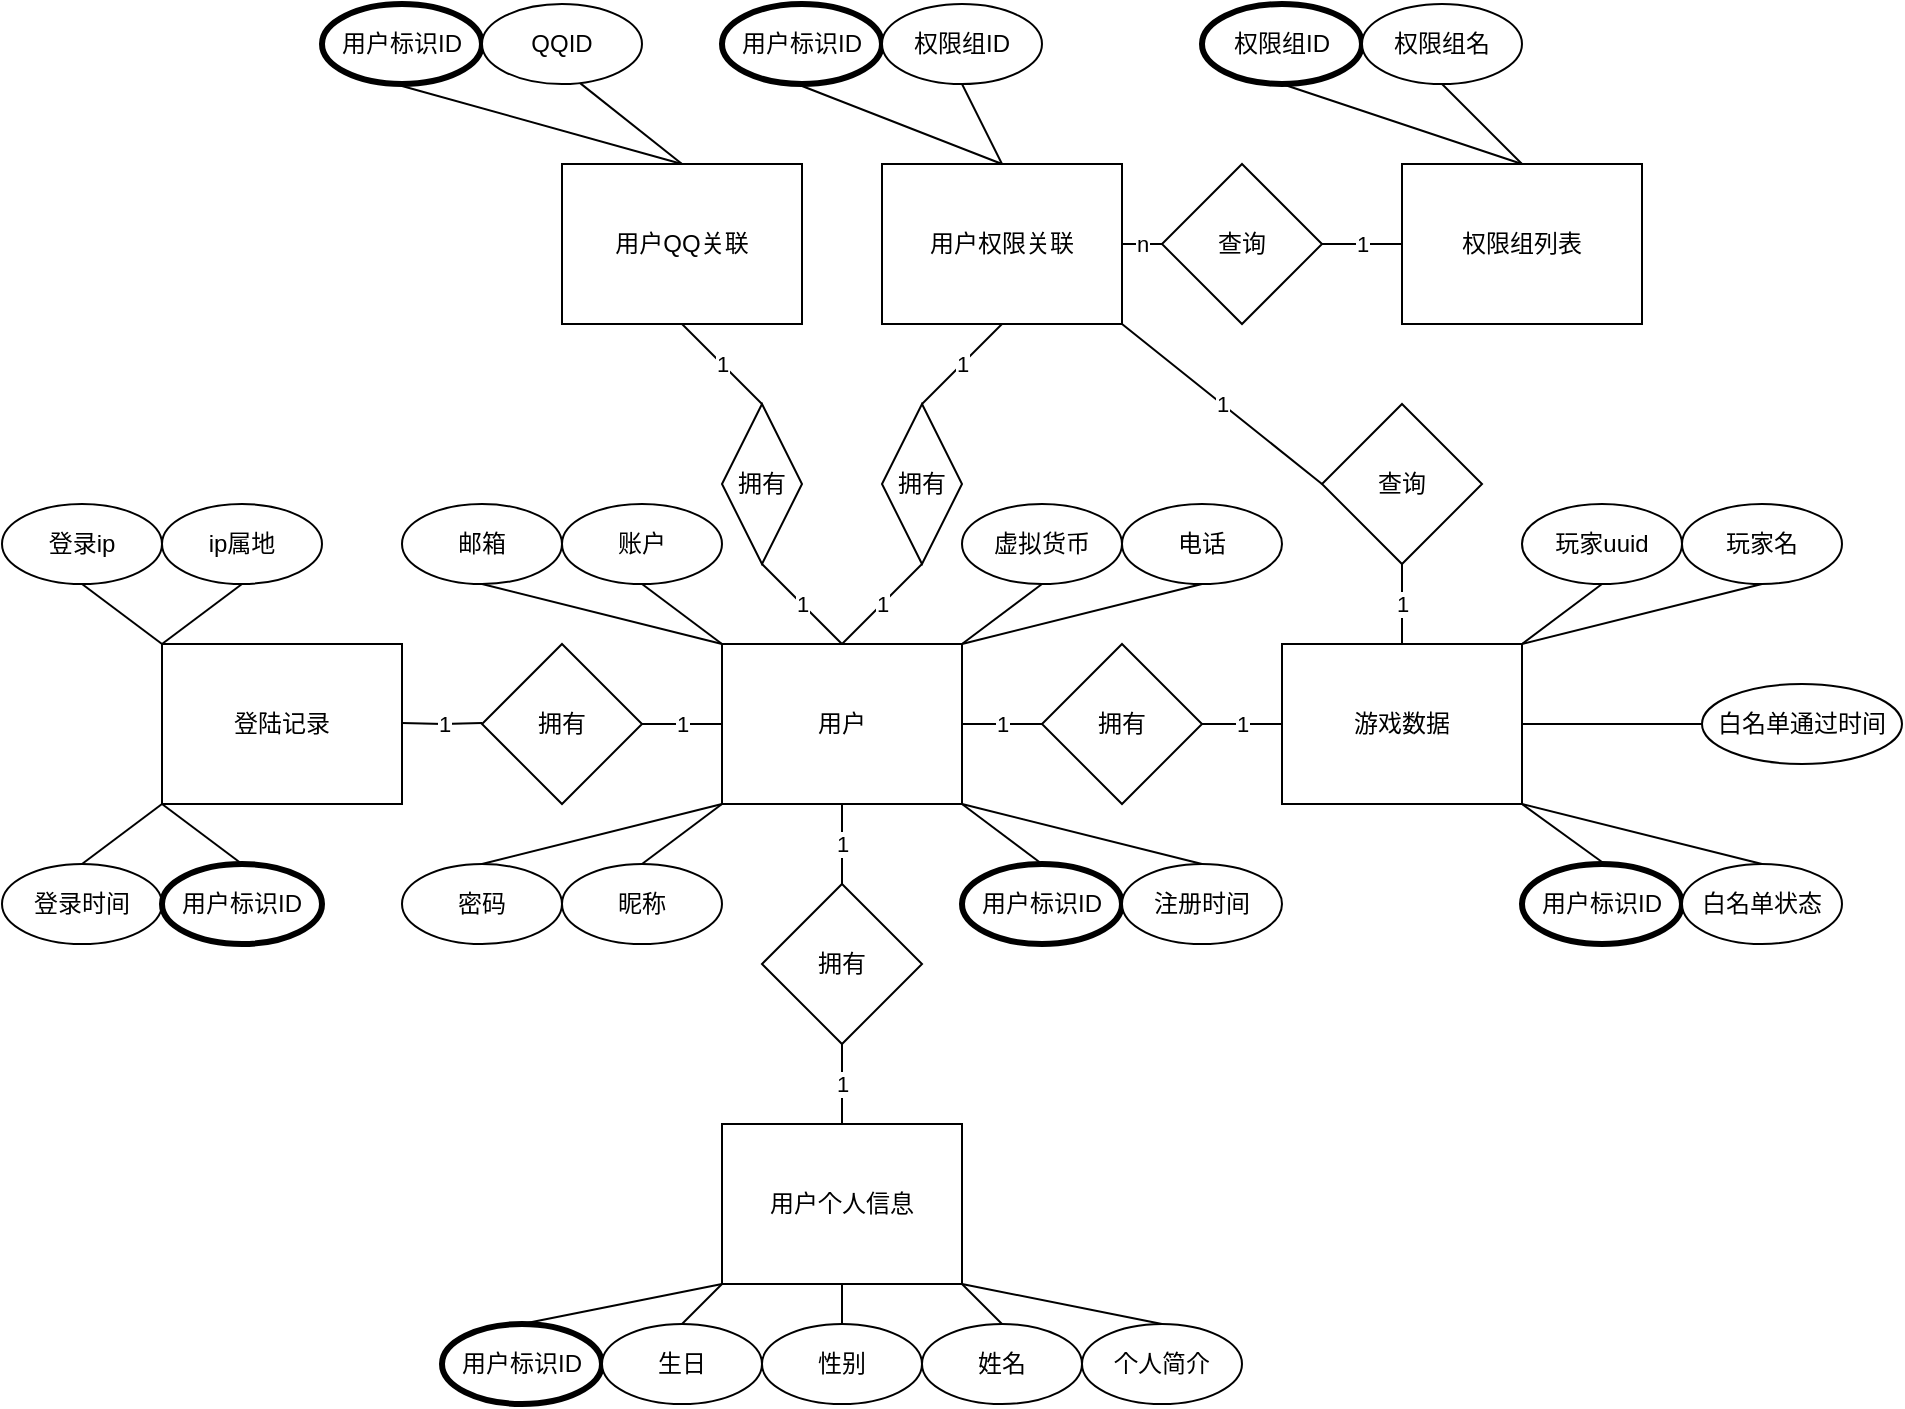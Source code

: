 <mxfile version="25.0.1">
  <diagram name="Page-1" id="l4d5cmc3vVVvedQusu1V">
    <mxGraphModel dx="1662" dy="821" grid="1" gridSize="10" guides="1" tooltips="1" connect="1" arrows="1" fold="1" page="1" pageScale="1" pageWidth="827" pageHeight="1169" math="0" shadow="0">
      <root>
        <mxCell id="0" />
        <mxCell id="1" parent="0" />
        <mxCell id="MWVXec-m9bixA_ajwnnf-1" value="1" style="edgeStyle=orthogonalEdgeStyle;rounded=0;orthogonalLoop=1;jettySize=auto;html=1;endArrow=none;endFill=0;" edge="1" parent="1" source="MWVXec-m9bixA_ajwnnf-3" target="MWVXec-m9bixA_ajwnnf-23">
          <mxGeometry relative="1" as="geometry" />
        </mxCell>
        <mxCell id="MWVXec-m9bixA_ajwnnf-2" style="rounded=0;orthogonalLoop=1;jettySize=auto;html=1;exitX=0;exitY=1;exitDx=0;exitDy=0;entryX=0.5;entryY=0;entryDx=0;entryDy=0;endArrow=none;endFill=0;" edge="1" parent="1" source="MWVXec-m9bixA_ajwnnf-3" target="MWVXec-m9bixA_ajwnnf-32">
          <mxGeometry relative="1" as="geometry" />
        </mxCell>
        <mxCell id="MWVXec-m9bixA_ajwnnf-3" value="用户" style="rounded=0;whiteSpace=wrap;html=1;" vertex="1" parent="1">
          <mxGeometry x="360" y="360" width="120" height="80" as="geometry" />
        </mxCell>
        <mxCell id="MWVXec-m9bixA_ajwnnf-4" value="拥有" style="rhombus;whiteSpace=wrap;html=1;" vertex="1" parent="1">
          <mxGeometry x="440" y="240" width="40" height="80" as="geometry" />
        </mxCell>
        <mxCell id="MWVXec-m9bixA_ajwnnf-5" value="1" style="rounded=0;orthogonalLoop=1;jettySize=auto;html=1;exitX=0.5;exitY=1;exitDx=0;exitDy=0;entryX=0.5;entryY=0;entryDx=0;entryDy=0;endArrow=none;endFill=0;" edge="1" parent="1" source="MWVXec-m9bixA_ajwnnf-7" target="MWVXec-m9bixA_ajwnnf-4">
          <mxGeometry relative="1" as="geometry" />
        </mxCell>
        <mxCell id="MWVXec-m9bixA_ajwnnf-6" value="n" style="rounded=0;orthogonalLoop=1;jettySize=auto;html=1;exitX=1;exitY=0.5;exitDx=0;exitDy=0;entryX=0;entryY=0.5;entryDx=0;entryDy=0;endArrow=none;endFill=0;" edge="1" parent="1" source="MWVXec-m9bixA_ajwnnf-7" target="MWVXec-m9bixA_ajwnnf-10">
          <mxGeometry relative="1" as="geometry" />
        </mxCell>
        <mxCell id="MWVXec-m9bixA_ajwnnf-7" value="用户权限关联" style="rounded=0;whiteSpace=wrap;html=1;" vertex="1" parent="1">
          <mxGeometry x="440" y="120" width="120" height="80" as="geometry" />
        </mxCell>
        <mxCell id="MWVXec-m9bixA_ajwnnf-8" value="1" style="endArrow=none;html=1;rounded=0;entryX=0.5;entryY=1;entryDx=0;entryDy=0;endFill=0;" edge="1" parent="1" target="MWVXec-m9bixA_ajwnnf-4">
          <mxGeometry width="50" height="50" relative="1" as="geometry">
            <mxPoint x="420" y="360" as="sourcePoint" />
            <mxPoint x="450" y="380" as="targetPoint" />
            <Array as="points" />
            <mxPoint as="offset" />
          </mxGeometry>
        </mxCell>
        <mxCell id="MWVXec-m9bixA_ajwnnf-9" value="1" style="rounded=0;orthogonalLoop=1;jettySize=auto;html=1;exitX=1;exitY=0.5;exitDx=0;exitDy=0;entryX=0;entryY=0.5;entryDx=0;entryDy=0;endArrow=none;endFill=0;" edge="1" parent="1" source="MWVXec-m9bixA_ajwnnf-10" target="MWVXec-m9bixA_ajwnnf-12">
          <mxGeometry relative="1" as="geometry" />
        </mxCell>
        <mxCell id="MWVXec-m9bixA_ajwnnf-10" value="查询" style="rhombus;whiteSpace=wrap;html=1;" vertex="1" parent="1">
          <mxGeometry x="580" y="120" width="80" height="80" as="geometry" />
        </mxCell>
        <mxCell id="MWVXec-m9bixA_ajwnnf-11" value="1" style="rounded=0;orthogonalLoop=1;jettySize=auto;html=1;exitX=1;exitY=1;exitDx=0;exitDy=0;endArrow=none;endFill=0;entryX=0;entryY=0.5;entryDx=0;entryDy=0;" edge="1" parent="1" source="MWVXec-m9bixA_ajwnnf-7" target="MWVXec-m9bixA_ajwnnf-14">
          <mxGeometry relative="1" as="geometry" />
        </mxCell>
        <mxCell id="MWVXec-m9bixA_ajwnnf-12" value="权限组列表" style="rounded=0;whiteSpace=wrap;html=1;" vertex="1" parent="1">
          <mxGeometry x="700" y="120" width="120" height="80" as="geometry" />
        </mxCell>
        <mxCell id="MWVXec-m9bixA_ajwnnf-13" value="1" style="rounded=0;orthogonalLoop=1;jettySize=auto;html=1;exitX=0.5;exitY=1;exitDx=0;exitDy=0;entryX=0.5;entryY=0;entryDx=0;entryDy=0;endArrow=none;endFill=0;" edge="1" parent="1" source="MWVXec-m9bixA_ajwnnf-14" target="MWVXec-m9bixA_ajwnnf-15">
          <mxGeometry relative="1" as="geometry" />
        </mxCell>
        <mxCell id="MWVXec-m9bixA_ajwnnf-14" value="查询" style="rhombus;whiteSpace=wrap;html=1;" vertex="1" parent="1">
          <mxGeometry x="660" y="240" width="80" height="80" as="geometry" />
        </mxCell>
        <mxCell id="MWVXec-m9bixA_ajwnnf-15" value="游戏数据" style="rounded=0;whiteSpace=wrap;html=1;" vertex="1" parent="1">
          <mxGeometry x="640" y="360" width="120" height="80" as="geometry" />
        </mxCell>
        <mxCell id="MWVXec-m9bixA_ajwnnf-16" value="1" style="rounded=0;orthogonalLoop=1;jettySize=auto;html=1;exitX=1;exitY=0.5;exitDx=0;exitDy=0;entryX=0;entryY=0.5;entryDx=0;entryDy=0;endArrow=none;endFill=0;" edge="1" parent="1" source="MWVXec-m9bixA_ajwnnf-18" target="MWVXec-m9bixA_ajwnnf-15">
          <mxGeometry relative="1" as="geometry" />
        </mxCell>
        <mxCell id="MWVXec-m9bixA_ajwnnf-17" value="1" style="rounded=0;orthogonalLoop=1;jettySize=auto;html=1;exitX=0;exitY=0.5;exitDx=0;exitDy=0;entryX=1;entryY=0.5;entryDx=0;entryDy=0;endArrow=none;endFill=0;" edge="1" parent="1" source="MWVXec-m9bixA_ajwnnf-18" target="MWVXec-m9bixA_ajwnnf-3">
          <mxGeometry relative="1" as="geometry" />
        </mxCell>
        <mxCell id="MWVXec-m9bixA_ajwnnf-18" value="拥有" style="rhombus;whiteSpace=wrap;html=1;" vertex="1" parent="1">
          <mxGeometry x="520" y="360" width="80" height="80" as="geometry" />
        </mxCell>
        <mxCell id="MWVXec-m9bixA_ajwnnf-19" value="用户个人信息" style="rounded=0;whiteSpace=wrap;html=1;" vertex="1" parent="1">
          <mxGeometry x="360" y="600" width="120" height="80" as="geometry" />
        </mxCell>
        <mxCell id="MWVXec-m9bixA_ajwnnf-20" value="拥有" style="rhombus;whiteSpace=wrap;html=1;" vertex="1" parent="1">
          <mxGeometry x="380" y="480" width="80" height="80" as="geometry" />
        </mxCell>
        <mxCell id="MWVXec-m9bixA_ajwnnf-21" value="1" style="rounded=0;orthogonalLoop=1;jettySize=auto;html=1;exitX=0.5;exitY=1;exitDx=0;exitDy=0;entryX=0.5;entryY=0;entryDx=0;entryDy=0;endArrow=none;endFill=0;" edge="1" parent="1" target="MWVXec-m9bixA_ajwnnf-20">
          <mxGeometry relative="1" as="geometry">
            <mxPoint x="420" y="440" as="sourcePoint" />
          </mxGeometry>
        </mxCell>
        <mxCell id="MWVXec-m9bixA_ajwnnf-22" value="1" style="endArrow=none;html=1;rounded=0;entryX=0.5;entryY=1;entryDx=0;entryDy=0;" edge="1" parent="1" target="MWVXec-m9bixA_ajwnnf-20">
          <mxGeometry width="50" height="50" relative="1" as="geometry">
            <mxPoint x="420" y="600" as="sourcePoint" />
            <mxPoint x="450" y="620" as="targetPoint" />
          </mxGeometry>
        </mxCell>
        <mxCell id="MWVXec-m9bixA_ajwnnf-23" value="拥有" style="rhombus;whiteSpace=wrap;html=1;rounded=0;" vertex="1" parent="1">
          <mxGeometry x="240" y="360" width="80" height="80" as="geometry" />
        </mxCell>
        <mxCell id="MWVXec-m9bixA_ajwnnf-24" value="1" style="edgeStyle=orthogonalEdgeStyle;rounded=0;orthogonalLoop=1;jettySize=auto;html=1;endArrow=none;endFill=0;" edge="1" parent="1">
          <mxGeometry relative="1" as="geometry">
            <mxPoint x="240" y="399.5" as="sourcePoint" />
            <mxPoint x="200" y="399.5" as="targetPoint" />
          </mxGeometry>
        </mxCell>
        <mxCell id="MWVXec-m9bixA_ajwnnf-25" value="登陆记录" style="rounded=0;whiteSpace=wrap;html=1;" vertex="1" parent="1">
          <mxGeometry x="80" y="360" width="120" height="80" as="geometry" />
        </mxCell>
        <mxCell id="MWVXec-m9bixA_ajwnnf-26" style="rounded=0;orthogonalLoop=1;jettySize=auto;html=1;exitX=0.5;exitY=0;exitDx=0;exitDy=0;entryX=1;entryY=1;entryDx=0;entryDy=0;endArrow=none;endFill=0;" edge="1" parent="1" source="MWVXec-m9bixA_ajwnnf-27" target="MWVXec-m9bixA_ajwnnf-3">
          <mxGeometry relative="1" as="geometry" />
        </mxCell>
        <mxCell id="MWVXec-m9bixA_ajwnnf-27" value="用户标识ID" style="ellipse;whiteSpace=wrap;html=1;strokeWidth=3;" vertex="1" parent="1">
          <mxGeometry x="480" y="470" width="80" height="40" as="geometry" />
        </mxCell>
        <mxCell id="MWVXec-m9bixA_ajwnnf-28" style="rounded=0;orthogonalLoop=1;jettySize=auto;html=1;exitX=0.5;exitY=0;exitDx=0;exitDy=0;entryX=1;entryY=1;entryDx=0;entryDy=0;endArrow=none;endFill=0;" edge="1" parent="1" source="MWVXec-m9bixA_ajwnnf-29" target="MWVXec-m9bixA_ajwnnf-3">
          <mxGeometry relative="1" as="geometry" />
        </mxCell>
        <mxCell id="MWVXec-m9bixA_ajwnnf-29" value="注册时间" style="ellipse;whiteSpace=wrap;html=1;" vertex="1" parent="1">
          <mxGeometry x="560" y="470" width="80" height="40" as="geometry" />
        </mxCell>
        <mxCell id="MWVXec-m9bixA_ajwnnf-30" value="昵称" style="ellipse;whiteSpace=wrap;html=1;" vertex="1" parent="1">
          <mxGeometry x="280" y="470" width="80" height="40" as="geometry" />
        </mxCell>
        <mxCell id="MWVXec-m9bixA_ajwnnf-31" style="rounded=0;orthogonalLoop=1;jettySize=auto;html=1;exitX=0.5;exitY=0;exitDx=0;exitDy=0;entryX=0;entryY=1;entryDx=0;entryDy=0;endArrow=none;endFill=0;" edge="1" parent="1" source="MWVXec-m9bixA_ajwnnf-30" target="MWVXec-m9bixA_ajwnnf-3">
          <mxGeometry relative="1" as="geometry">
            <mxPoint x="530" y="480" as="sourcePoint" />
            <mxPoint x="490" y="450" as="targetPoint" />
            <Array as="points" />
          </mxGeometry>
        </mxCell>
        <mxCell id="MWVXec-m9bixA_ajwnnf-32" value="密码" style="ellipse;whiteSpace=wrap;html=1;" vertex="1" parent="1">
          <mxGeometry x="200" y="470" width="80" height="40" as="geometry" />
        </mxCell>
        <mxCell id="MWVXec-m9bixA_ajwnnf-33" style="rounded=0;orthogonalLoop=1;jettySize=auto;html=1;exitX=0.5;exitY=1;exitDx=0;exitDy=0;entryX=0;entryY=0;entryDx=0;entryDy=0;endArrow=none;endFill=0;" edge="1" parent="1" source="MWVXec-m9bixA_ajwnnf-34" target="MWVXec-m9bixA_ajwnnf-3">
          <mxGeometry relative="1" as="geometry" />
        </mxCell>
        <mxCell id="MWVXec-m9bixA_ajwnnf-34" value="账户" style="ellipse;whiteSpace=wrap;html=1;" vertex="1" parent="1">
          <mxGeometry x="280" y="290" width="80" height="40" as="geometry" />
        </mxCell>
        <mxCell id="MWVXec-m9bixA_ajwnnf-35" style="rounded=0;orthogonalLoop=1;jettySize=auto;html=1;exitX=0.5;exitY=1;exitDx=0;exitDy=0;entryX=0;entryY=0;entryDx=0;entryDy=0;endArrow=none;endFill=0;" edge="1" parent="1" source="MWVXec-m9bixA_ajwnnf-36" target="MWVXec-m9bixA_ajwnnf-3">
          <mxGeometry relative="1" as="geometry" />
        </mxCell>
        <mxCell id="MWVXec-m9bixA_ajwnnf-36" value="邮箱" style="ellipse;whiteSpace=wrap;html=1;" vertex="1" parent="1">
          <mxGeometry x="200" y="290" width="80" height="40" as="geometry" />
        </mxCell>
        <mxCell id="MWVXec-m9bixA_ajwnnf-37" value="虚拟货币" style="ellipse;whiteSpace=wrap;html=1;" vertex="1" parent="1">
          <mxGeometry x="480" y="290" width="80" height="40" as="geometry" />
        </mxCell>
        <mxCell id="MWVXec-m9bixA_ajwnnf-38" style="rounded=0;orthogonalLoop=1;jettySize=auto;html=1;exitX=0.5;exitY=1;exitDx=0;exitDy=0;endArrow=none;endFill=0;" edge="1" parent="1" source="MWVXec-m9bixA_ajwnnf-39">
          <mxGeometry relative="1" as="geometry">
            <mxPoint x="480" y="360" as="targetPoint" />
          </mxGeometry>
        </mxCell>
        <mxCell id="MWVXec-m9bixA_ajwnnf-39" value="电话" style="ellipse;whiteSpace=wrap;html=1;" vertex="1" parent="1">
          <mxGeometry x="560" y="290" width="80" height="40" as="geometry" />
        </mxCell>
        <mxCell id="MWVXec-m9bixA_ajwnnf-40" style="rounded=0;orthogonalLoop=1;jettySize=auto;html=1;exitX=0.5;exitY=1;exitDx=0;exitDy=0;entryX=1;entryY=0;entryDx=0;entryDy=0;endArrow=none;endFill=0;" edge="1" parent="1" source="MWVXec-m9bixA_ajwnnf-37" target="MWVXec-m9bixA_ajwnnf-3">
          <mxGeometry relative="1" as="geometry" />
        </mxCell>
        <mxCell id="MWVXec-m9bixA_ajwnnf-41" style="rounded=0;orthogonalLoop=1;jettySize=auto;html=1;exitX=0.5;exitY=0;exitDx=0;exitDy=0;entryX=0;entryY=1;entryDx=0;entryDy=0;endArrow=none;endFill=0;" edge="1" parent="1" source="MWVXec-m9bixA_ajwnnf-42" target="MWVXec-m9bixA_ajwnnf-25">
          <mxGeometry relative="1" as="geometry" />
        </mxCell>
        <mxCell id="MWVXec-m9bixA_ajwnnf-42" value="登录时间" style="ellipse;whiteSpace=wrap;html=1;" vertex="1" parent="1">
          <mxGeometry y="470" width="80" height="40" as="geometry" />
        </mxCell>
        <mxCell id="MWVXec-m9bixA_ajwnnf-43" style="rounded=0;orthogonalLoop=1;jettySize=auto;html=1;exitX=0.5;exitY=0;exitDx=0;exitDy=0;entryX=0;entryY=1;entryDx=0;entryDy=0;endArrow=none;endFill=0;" edge="1" parent="1" source="MWVXec-m9bixA_ajwnnf-44" target="MWVXec-m9bixA_ajwnnf-25">
          <mxGeometry relative="1" as="geometry" />
        </mxCell>
        <mxCell id="MWVXec-m9bixA_ajwnnf-44" value="用户标识ID" style="ellipse;whiteSpace=wrap;html=1;strokeWidth=3;" vertex="1" parent="1">
          <mxGeometry x="80" y="470" width="80" height="40" as="geometry" />
        </mxCell>
        <mxCell id="MWVXec-m9bixA_ajwnnf-45" style="rounded=0;orthogonalLoop=1;jettySize=auto;html=1;exitX=0.5;exitY=1;exitDx=0;exitDy=0;entryX=0;entryY=0;entryDx=0;entryDy=0;endArrow=none;endFill=0;" edge="1" parent="1" source="MWVXec-m9bixA_ajwnnf-46" target="MWVXec-m9bixA_ajwnnf-25">
          <mxGeometry relative="1" as="geometry" />
        </mxCell>
        <mxCell id="MWVXec-m9bixA_ajwnnf-46" value="登录ip" style="ellipse;whiteSpace=wrap;html=1;" vertex="1" parent="1">
          <mxGeometry y="290" width="80" height="40" as="geometry" />
        </mxCell>
        <mxCell id="MWVXec-m9bixA_ajwnnf-47" style="rounded=0;orthogonalLoop=1;jettySize=auto;html=1;exitX=0.5;exitY=0;exitDx=0;exitDy=0;entryX=0;entryY=1;entryDx=0;entryDy=0;endArrow=none;endFill=0;" edge="1" parent="1" source="MWVXec-m9bixA_ajwnnf-48" target="MWVXec-m9bixA_ajwnnf-19">
          <mxGeometry relative="1" as="geometry" />
        </mxCell>
        <mxCell id="MWVXec-m9bixA_ajwnnf-48" value="用户标识ID" style="ellipse;whiteSpace=wrap;html=1;strokeWidth=3;" vertex="1" parent="1">
          <mxGeometry x="220" y="700" width="80" height="40" as="geometry" />
        </mxCell>
        <mxCell id="MWVXec-m9bixA_ajwnnf-49" style="rounded=0;orthogonalLoop=1;jettySize=auto;html=1;exitX=0.5;exitY=0;exitDx=0;exitDy=0;entryX=0;entryY=1;entryDx=0;entryDy=0;endArrow=none;endFill=0;" edge="1" parent="1" source="MWVXec-m9bixA_ajwnnf-50" target="MWVXec-m9bixA_ajwnnf-19">
          <mxGeometry relative="1" as="geometry" />
        </mxCell>
        <mxCell id="MWVXec-m9bixA_ajwnnf-50" value="生日" style="ellipse;whiteSpace=wrap;html=1;" vertex="1" parent="1">
          <mxGeometry x="300" y="700" width="80" height="40" as="geometry" />
        </mxCell>
        <mxCell id="MWVXec-m9bixA_ajwnnf-51" style="rounded=0;orthogonalLoop=1;jettySize=auto;html=1;exitX=0.5;exitY=0;exitDx=0;exitDy=0;entryX=0.5;entryY=1;entryDx=0;entryDy=0;endArrow=none;endFill=0;" edge="1" parent="1" source="MWVXec-m9bixA_ajwnnf-52" target="MWVXec-m9bixA_ajwnnf-19">
          <mxGeometry relative="1" as="geometry" />
        </mxCell>
        <mxCell id="MWVXec-m9bixA_ajwnnf-52" value="性别" style="ellipse;whiteSpace=wrap;html=1;" vertex="1" parent="1">
          <mxGeometry x="380" y="700" width="80" height="40" as="geometry" />
        </mxCell>
        <mxCell id="MWVXec-m9bixA_ajwnnf-53" style="rounded=0;orthogonalLoop=1;jettySize=auto;html=1;exitX=0.5;exitY=0;exitDx=0;exitDy=0;endArrow=none;endFill=0;" edge="1" parent="1" source="MWVXec-m9bixA_ajwnnf-54">
          <mxGeometry relative="1" as="geometry">
            <mxPoint x="480" y="680" as="targetPoint" />
          </mxGeometry>
        </mxCell>
        <mxCell id="MWVXec-m9bixA_ajwnnf-54" value="姓名" style="ellipse;whiteSpace=wrap;html=1;" vertex="1" parent="1">
          <mxGeometry x="460" y="700" width="80" height="40" as="geometry" />
        </mxCell>
        <mxCell id="MWVXec-m9bixA_ajwnnf-55" style="rounded=0;orthogonalLoop=1;jettySize=auto;html=1;exitX=0.5;exitY=0;exitDx=0;exitDy=0;endArrow=none;endFill=0;entryX=1;entryY=1;entryDx=0;entryDy=0;" edge="1" parent="1" source="MWVXec-m9bixA_ajwnnf-56" target="MWVXec-m9bixA_ajwnnf-19">
          <mxGeometry relative="1" as="geometry">
            <mxPoint x="560" y="680" as="targetPoint" />
          </mxGeometry>
        </mxCell>
        <mxCell id="MWVXec-m9bixA_ajwnnf-56" value="个人简介" style="ellipse;whiteSpace=wrap;html=1;" vertex="1" parent="1">
          <mxGeometry x="540" y="700" width="80" height="40" as="geometry" />
        </mxCell>
        <mxCell id="MWVXec-m9bixA_ajwnnf-57" style="rounded=0;orthogonalLoop=1;jettySize=auto;html=1;exitX=0.5;exitY=0;exitDx=0;exitDy=0;entryX=1;entryY=1;entryDx=0;entryDy=0;endArrow=none;endFill=0;" edge="1" parent="1" source="MWVXec-m9bixA_ajwnnf-58" target="MWVXec-m9bixA_ajwnnf-15">
          <mxGeometry relative="1" as="geometry" />
        </mxCell>
        <mxCell id="MWVXec-m9bixA_ajwnnf-58" value="用户标识ID" style="ellipse;whiteSpace=wrap;html=1;strokeWidth=3;perimeterSpacing=1;" vertex="1" parent="1">
          <mxGeometry x="760" y="470" width="80" height="40" as="geometry" />
        </mxCell>
        <mxCell id="MWVXec-m9bixA_ajwnnf-59" style="rounded=0;orthogonalLoop=1;jettySize=auto;html=1;exitX=0.5;exitY=0;exitDx=0;exitDy=0;entryX=1;entryY=1;entryDx=0;entryDy=0;endArrow=none;endFill=0;" edge="1" parent="1" source="MWVXec-m9bixA_ajwnnf-60" target="MWVXec-m9bixA_ajwnnf-15">
          <mxGeometry relative="1" as="geometry" />
        </mxCell>
        <mxCell id="MWVXec-m9bixA_ajwnnf-60" value="白名单状态" style="ellipse;whiteSpace=wrap;html=1;" vertex="1" parent="1">
          <mxGeometry x="840" y="470" width="80" height="40" as="geometry" />
        </mxCell>
        <mxCell id="MWVXec-m9bixA_ajwnnf-61" style="rounded=0;orthogonalLoop=1;jettySize=auto;html=1;exitX=0.5;exitY=1;exitDx=0;exitDy=0;entryX=1;entryY=0;entryDx=0;entryDy=0;endArrow=none;endFill=0;" edge="1" parent="1" source="MWVXec-m9bixA_ajwnnf-62" target="MWVXec-m9bixA_ajwnnf-15">
          <mxGeometry relative="1" as="geometry" />
        </mxCell>
        <mxCell id="MWVXec-m9bixA_ajwnnf-62" value="玩家uuid" style="ellipse;whiteSpace=wrap;html=1;strokeWidth=1;" vertex="1" parent="1">
          <mxGeometry x="760" y="290" width="80" height="40" as="geometry" />
        </mxCell>
        <mxCell id="MWVXec-m9bixA_ajwnnf-63" style="rounded=0;orthogonalLoop=1;jettySize=auto;html=1;exitX=0.5;exitY=1;exitDx=0;exitDy=0;entryX=1;entryY=0;entryDx=0;entryDy=0;endArrow=none;endFill=0;" edge="1" parent="1" source="MWVXec-m9bixA_ajwnnf-64" target="MWVXec-m9bixA_ajwnnf-15">
          <mxGeometry relative="1" as="geometry" />
        </mxCell>
        <mxCell id="MWVXec-m9bixA_ajwnnf-64" value="玩家名" style="ellipse;whiteSpace=wrap;html=1;strokeWidth=1;" vertex="1" parent="1">
          <mxGeometry x="840" y="290" width="80" height="40" as="geometry" />
        </mxCell>
        <mxCell id="MWVXec-m9bixA_ajwnnf-65" style="rounded=0;orthogonalLoop=1;jettySize=auto;html=1;exitX=0.5;exitY=1;exitDx=0;exitDy=0;entryX=0.5;entryY=0;entryDx=0;entryDy=0;endArrow=none;endFill=0;" edge="1" parent="1" source="MWVXec-m9bixA_ajwnnf-66" target="MWVXec-m9bixA_ajwnnf-7">
          <mxGeometry relative="1" as="geometry" />
        </mxCell>
        <mxCell id="MWVXec-m9bixA_ajwnnf-66" value="用户标识ID" style="ellipse;whiteSpace=wrap;html=1;strokeWidth=3;perimeterSpacing=1;" vertex="1" parent="1">
          <mxGeometry x="360" y="40" width="80" height="40" as="geometry" />
        </mxCell>
        <mxCell id="MWVXec-m9bixA_ajwnnf-67" style="rounded=0;orthogonalLoop=1;jettySize=auto;html=1;exitX=0.5;exitY=1;exitDx=0;exitDy=0;entryX=0.5;entryY=0;entryDx=0;entryDy=0;endArrow=none;endFill=0;" edge="1" parent="1" source="MWVXec-m9bixA_ajwnnf-68" target="MWVXec-m9bixA_ajwnnf-7">
          <mxGeometry relative="1" as="geometry">
            <mxPoint x="480" y="120" as="targetPoint" />
          </mxGeometry>
        </mxCell>
        <mxCell id="MWVXec-m9bixA_ajwnnf-68" value="权限组ID" style="ellipse;whiteSpace=wrap;html=1;strokeWidth=1;" vertex="1" parent="1">
          <mxGeometry x="440" y="40" width="80" height="40" as="geometry" />
        </mxCell>
        <mxCell id="MWVXec-m9bixA_ajwnnf-69" style="rounded=0;orthogonalLoop=1;jettySize=auto;html=1;exitX=0.5;exitY=1;exitDx=0;exitDy=0;entryX=0;entryY=0;entryDx=0;entryDy=0;endArrow=none;endFill=0;" edge="1" parent="1" source="MWVXec-m9bixA_ajwnnf-70">
          <mxGeometry relative="1" as="geometry">
            <mxPoint x="760" y="120" as="targetPoint" />
          </mxGeometry>
        </mxCell>
        <mxCell id="MWVXec-m9bixA_ajwnnf-70" value="权限组ID" style="ellipse;whiteSpace=wrap;html=1;strokeWidth=3;" vertex="1" parent="1">
          <mxGeometry x="600" y="40" width="80" height="40" as="geometry" />
        </mxCell>
        <mxCell id="MWVXec-m9bixA_ajwnnf-71" style="rounded=0;orthogonalLoop=1;jettySize=auto;html=1;exitX=0.5;exitY=1;exitDx=0;exitDy=0;entryX=0.5;entryY=0;entryDx=0;entryDy=0;endArrow=none;endFill=0;" edge="1" parent="1" source="MWVXec-m9bixA_ajwnnf-72" target="MWVXec-m9bixA_ajwnnf-12">
          <mxGeometry relative="1" as="geometry" />
        </mxCell>
        <mxCell id="MWVXec-m9bixA_ajwnnf-72" value="权限组名" style="ellipse;whiteSpace=wrap;html=1;" vertex="1" parent="1">
          <mxGeometry x="680" y="40" width="80" height="40" as="geometry" />
        </mxCell>
        <mxCell id="MWVXec-m9bixA_ajwnnf-73" style="edgeStyle=orthogonalEdgeStyle;rounded=0;orthogonalLoop=1;jettySize=auto;html=1;exitX=0;exitY=0.5;exitDx=0;exitDy=0;entryX=1;entryY=0.5;entryDx=0;entryDy=0;strokeColor=none;endArrow=none;endFill=0;" edge="1" parent="1" source="MWVXec-m9bixA_ajwnnf-74" target="MWVXec-m9bixA_ajwnnf-15">
          <mxGeometry relative="1" as="geometry" />
        </mxCell>
        <mxCell id="MWVXec-m9bixA_ajwnnf-74" value="白名单通过时间" style="ellipse;whiteSpace=wrap;html=1;strokeWidth=1;" vertex="1" parent="1">
          <mxGeometry x="850" y="380" width="100" height="40" as="geometry" />
        </mxCell>
        <mxCell id="MWVXec-m9bixA_ajwnnf-75" style="rounded=0;orthogonalLoop=1;jettySize=auto;html=1;exitX=0;exitY=0.5;exitDx=0;exitDy=0;endArrow=none;endFill=0;entryX=1;entryY=0.5;entryDx=0;entryDy=0;" edge="1" parent="1" source="MWVXec-m9bixA_ajwnnf-74" target="MWVXec-m9bixA_ajwnnf-15">
          <mxGeometry relative="1" as="geometry">
            <mxPoint x="770" y="370" as="targetPoint" />
            <mxPoint x="970" y="340" as="sourcePoint" />
          </mxGeometry>
        </mxCell>
        <mxCell id="MWVXec-m9bixA_ajwnnf-76" value="ip属地" style="ellipse;whiteSpace=wrap;html=1;" vertex="1" parent="1">
          <mxGeometry x="80" y="290" width="80" height="40" as="geometry" />
        </mxCell>
        <mxCell id="MWVXec-m9bixA_ajwnnf-77" style="rounded=0;orthogonalLoop=1;jettySize=auto;html=1;entryX=0.5;entryY=1;entryDx=0;entryDy=0;endArrow=none;endFill=0;" edge="1" parent="1" target="MWVXec-m9bixA_ajwnnf-76">
          <mxGeometry relative="1" as="geometry">
            <mxPoint x="80" y="360" as="sourcePoint" />
            <mxPoint x="90" y="370" as="targetPoint" />
          </mxGeometry>
        </mxCell>
        <mxCell id="MWVXec-m9bixA_ajwnnf-78" value="用户QQ关联" style="rounded=0;whiteSpace=wrap;html=1;" vertex="1" parent="1">
          <mxGeometry x="280" y="120" width="120" height="80" as="geometry" />
        </mxCell>
        <mxCell id="MWVXec-m9bixA_ajwnnf-79" value="拥有" style="rhombus;whiteSpace=wrap;html=1;" vertex="1" parent="1">
          <mxGeometry x="360" y="240" width="40" height="80" as="geometry" />
        </mxCell>
        <mxCell id="MWVXec-m9bixA_ajwnnf-80" value="1" style="rounded=0;orthogonalLoop=1;jettySize=auto;html=1;exitX=0.5;exitY=1;exitDx=0;exitDy=0;entryX=0.5;entryY=0;entryDx=0;entryDy=0;endArrow=none;endFill=0;" edge="1" parent="1" source="MWVXec-m9bixA_ajwnnf-78" target="MWVXec-m9bixA_ajwnnf-79">
          <mxGeometry relative="1" as="geometry">
            <mxPoint x="484" y="210" as="sourcePoint" />
            <mxPoint x="450" y="250" as="targetPoint" />
          </mxGeometry>
        </mxCell>
        <mxCell id="MWVXec-m9bixA_ajwnnf-81" value="1" style="rounded=0;orthogonalLoop=1;jettySize=auto;html=1;exitX=0.5;exitY=1;exitDx=0;exitDy=0;endArrow=none;endFill=0;" edge="1" parent="1" source="MWVXec-m9bixA_ajwnnf-79">
          <mxGeometry relative="1" as="geometry">
            <mxPoint x="340" y="210" as="sourcePoint" />
            <mxPoint x="420" y="360" as="targetPoint" />
          </mxGeometry>
        </mxCell>
        <mxCell id="MWVXec-m9bixA_ajwnnf-82" value="用户标识ID" style="ellipse;whiteSpace=wrap;html=1;strokeWidth=3;perimeterSpacing=1;" vertex="1" parent="1">
          <mxGeometry x="160" y="40" width="80" height="40" as="geometry" />
        </mxCell>
        <mxCell id="MWVXec-m9bixA_ajwnnf-83" style="rounded=0;orthogonalLoop=1;jettySize=auto;html=1;exitX=0.5;exitY=1;exitDx=0;exitDy=0;entryX=0.5;entryY=0;entryDx=0;entryDy=0;endArrow=none;endFill=0;" edge="1" parent="1" source="MWVXec-m9bixA_ajwnnf-82" target="MWVXec-m9bixA_ajwnnf-78">
          <mxGeometry relative="1" as="geometry">
            <mxPoint x="464" y="91" as="sourcePoint" />
            <mxPoint x="510" y="130" as="targetPoint" />
          </mxGeometry>
        </mxCell>
        <mxCell id="MWVXec-m9bixA_ajwnnf-84" value="QQID" style="ellipse;whiteSpace=wrap;html=1;strokeWidth=1;" vertex="1" parent="1">
          <mxGeometry x="240" y="40" width="80" height="40" as="geometry" />
        </mxCell>
        <mxCell id="MWVXec-m9bixA_ajwnnf-85" style="rounded=0;orthogonalLoop=1;jettySize=auto;html=1;entryX=0.615;entryY=0.992;entryDx=0;entryDy=0;endArrow=none;endFill=0;entryPerimeter=0;" edge="1" parent="1" target="MWVXec-m9bixA_ajwnnf-84">
          <mxGeometry relative="1" as="geometry">
            <mxPoint x="340" y="120" as="sourcePoint" />
            <mxPoint x="350" y="130" as="targetPoint" />
          </mxGeometry>
        </mxCell>
      </root>
    </mxGraphModel>
  </diagram>
</mxfile>
